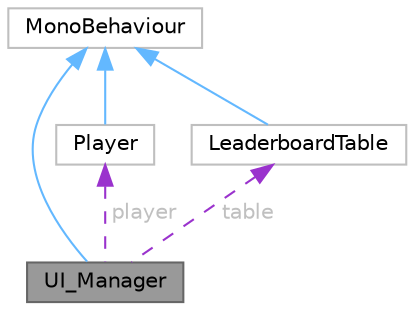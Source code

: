 digraph "UI_Manager"
{
 // LATEX_PDF_SIZE
  bgcolor="transparent";
  edge [fontname=Helvetica,fontsize=10,labelfontname=Helvetica,labelfontsize=10];
  node [fontname=Helvetica,fontsize=10,shape=box,height=0.2,width=0.4];
  Node1 [id="Node000001",label="UI_Manager",height=0.2,width=0.4,color="gray40", fillcolor="grey60", style="filled", fontcolor="black",tooltip=" "];
  Node2 -> Node1 [id="edge1_Node000001_Node000002",dir="back",color="steelblue1",style="solid",tooltip=" "];
  Node2 [id="Node000002",label="MonoBehaviour",height=0.2,width=0.4,color="grey75", fillcolor="white", style="filled",tooltip=" "];
  Node3 -> Node1 [id="edge2_Node000001_Node000003",dir="back",color="darkorchid3",style="dashed",tooltip=" ",label=" player",fontcolor="grey" ];
  Node3 [id="Node000003",label="Player",height=0.2,width=0.4,color="grey75", fillcolor="white", style="filled",URL="$class_player.html",tooltip=" "];
  Node2 -> Node3 [id="edge3_Node000003_Node000002",dir="back",color="steelblue1",style="solid",tooltip=" "];
  Node4 -> Node1 [id="edge4_Node000001_Node000004",dir="back",color="darkorchid3",style="dashed",tooltip=" ",label=" table",fontcolor="grey" ];
  Node4 [id="Node000004",label="LeaderboardTable",height=0.2,width=0.4,color="grey75", fillcolor="white", style="filled",URL="$class_leaderboard_table.html",tooltip=" "];
  Node2 -> Node4 [id="edge5_Node000004_Node000002",dir="back",color="steelblue1",style="solid",tooltip=" "];
}
